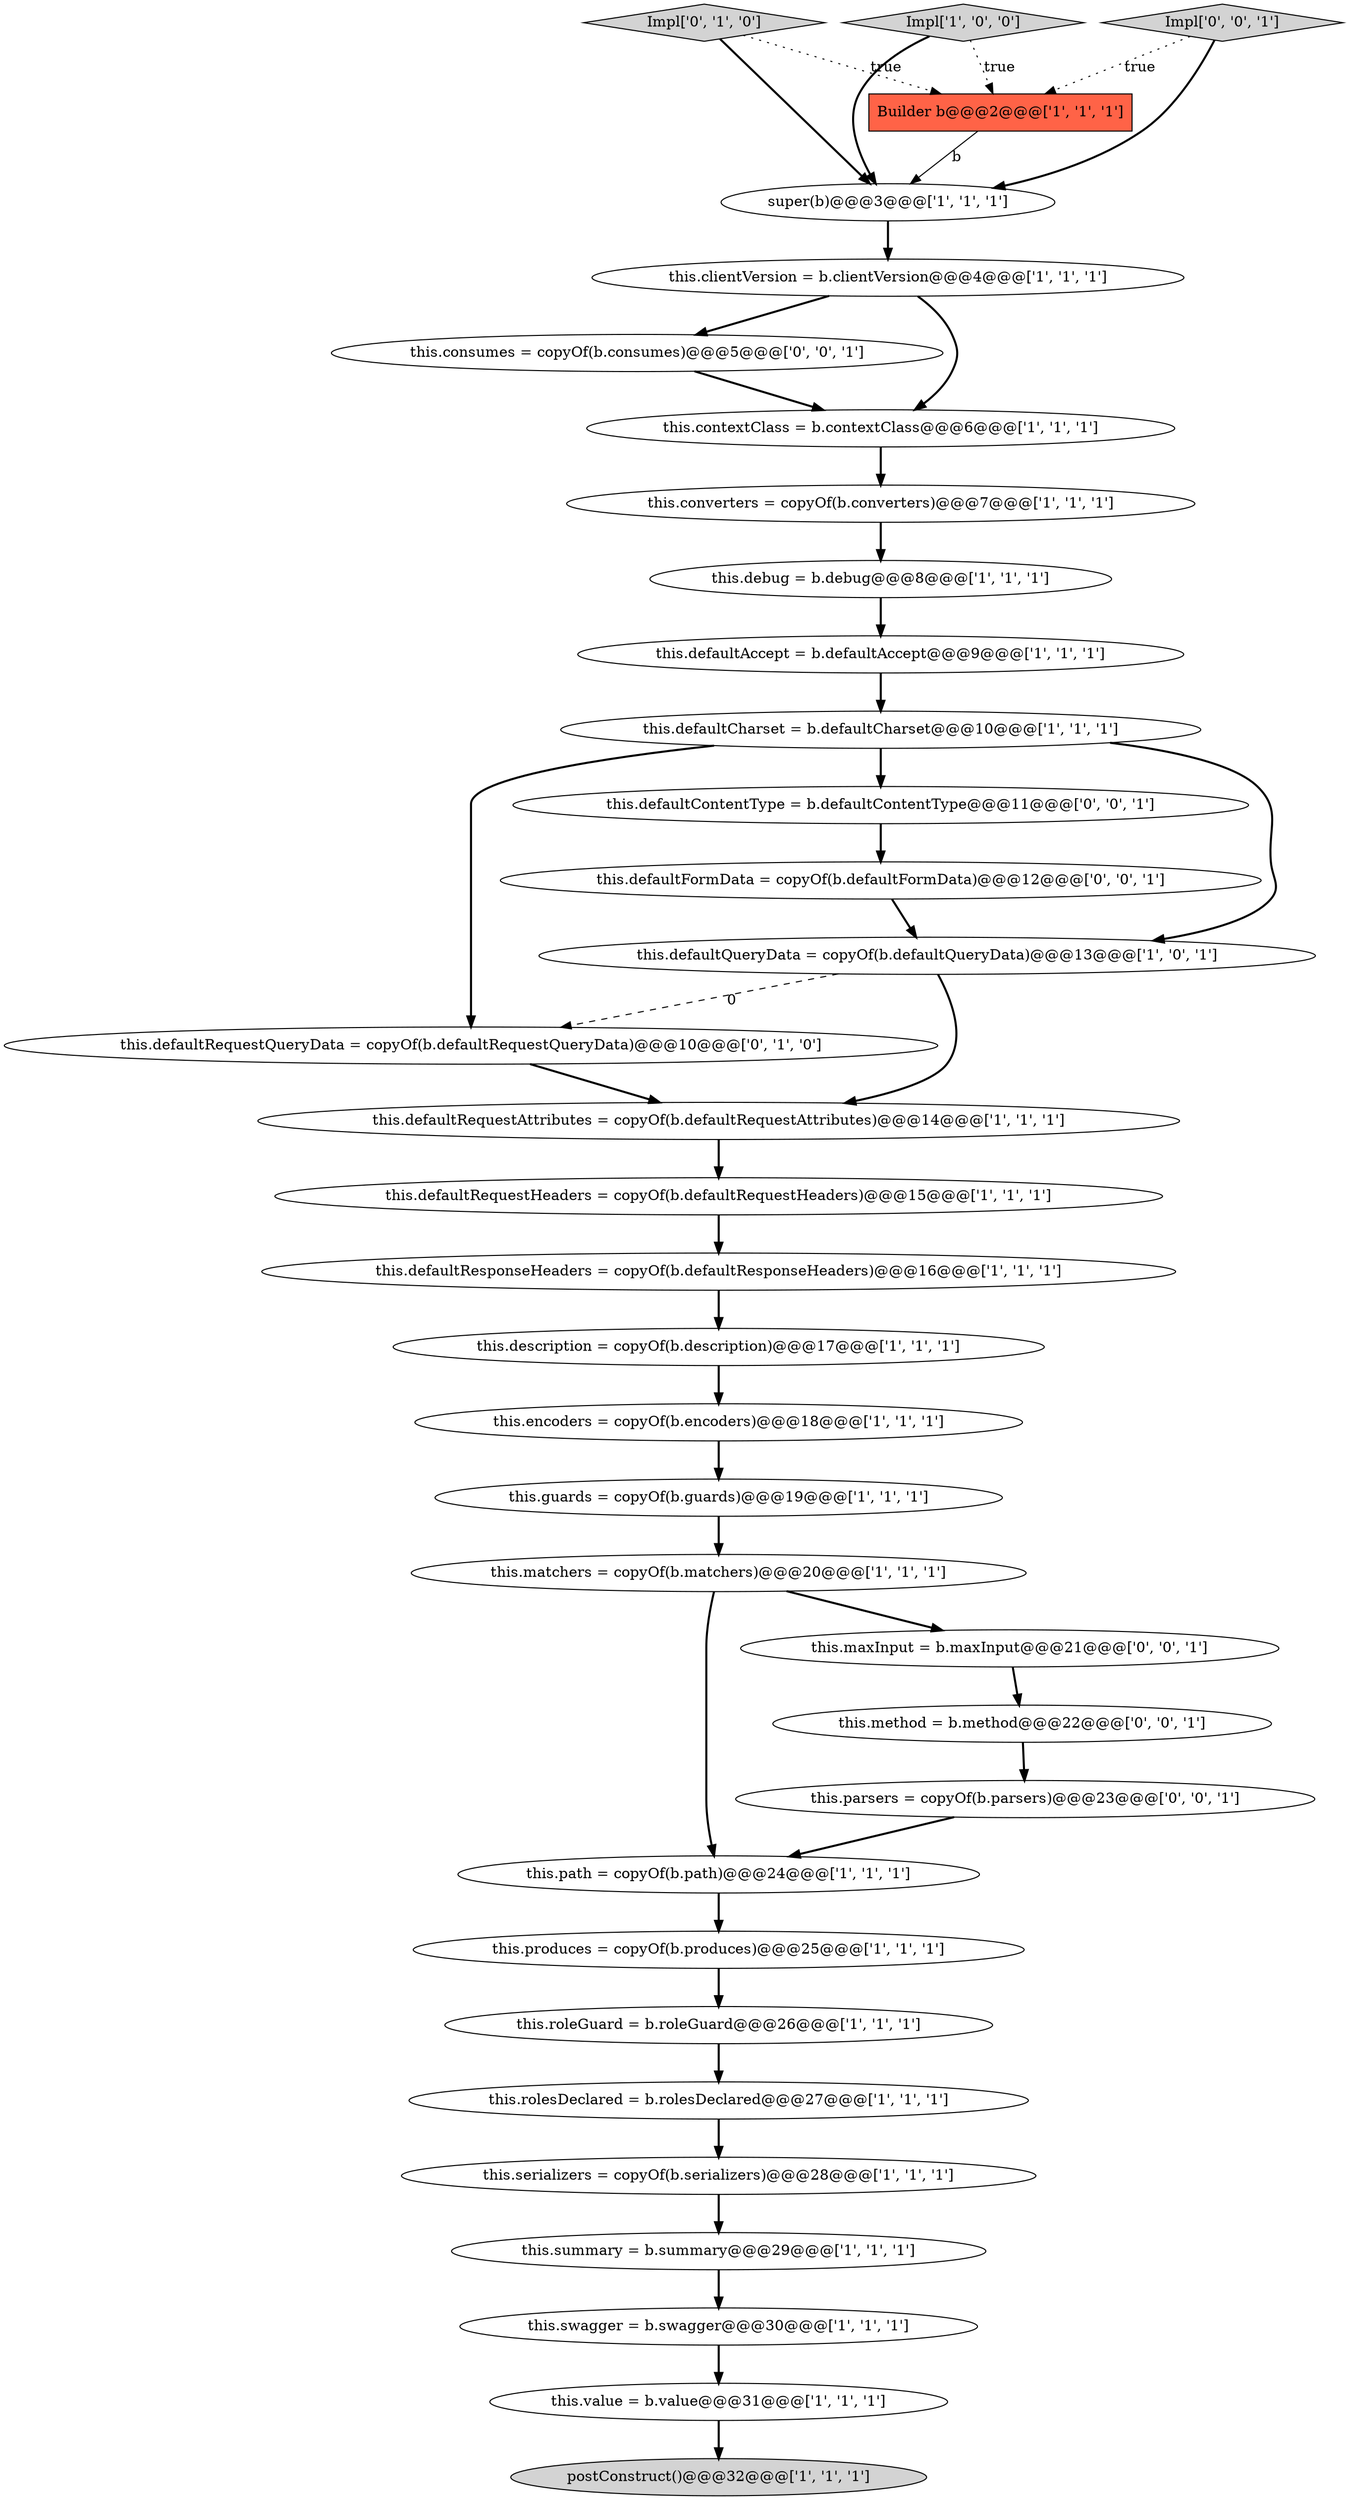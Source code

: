 digraph {
3 [style = filled, label = "this.serializers = copyOf(b.serializers)@@@28@@@['1', '1', '1']", fillcolor = white, shape = ellipse image = "AAA0AAABBB1BBB"];
5 [style = filled, label = "postConstruct()@@@32@@@['1', '1', '1']", fillcolor = lightgray, shape = ellipse image = "AAA0AAABBB1BBB"];
1 [style = filled, label = "this.defaultCharset = b.defaultCharset@@@10@@@['1', '1', '1']", fillcolor = white, shape = ellipse image = "AAA0AAABBB1BBB"];
14 [style = filled, label = "this.swagger = b.swagger@@@30@@@['1', '1', '1']", fillcolor = white, shape = ellipse image = "AAA0AAABBB1BBB"];
26 [style = filled, label = "this.defaultRequestQueryData = copyOf(b.defaultRequestQueryData)@@@10@@@['0', '1', '0']", fillcolor = white, shape = ellipse image = "AAA1AAABBB2BBB"];
20 [style = filled, label = "this.roleGuard = b.roleGuard@@@26@@@['1', '1', '1']", fillcolor = white, shape = ellipse image = "AAA0AAABBB1BBB"];
24 [style = filled, label = "this.defaultQueryData = copyOf(b.defaultQueryData)@@@13@@@['1', '0', '1']", fillcolor = white, shape = ellipse image = "AAA0AAABBB1BBB"];
11 [style = filled, label = "this.defaultRequestHeaders = copyOf(b.defaultRequestHeaders)@@@15@@@['1', '1', '1']", fillcolor = white, shape = ellipse image = "AAA0AAABBB1BBB"];
4 [style = filled, label = "super(b)@@@3@@@['1', '1', '1']", fillcolor = white, shape = ellipse image = "AAA0AAABBB1BBB"];
2 [style = filled, label = "this.matchers = copyOf(b.matchers)@@@20@@@['1', '1', '1']", fillcolor = white, shape = ellipse image = "AAA0AAABBB1BBB"];
27 [style = filled, label = "Impl['0', '1', '0']", fillcolor = lightgray, shape = diamond image = "AAA0AAABBB2BBB"];
34 [style = filled, label = "this.defaultFormData = copyOf(b.defaultFormData)@@@12@@@['0', '0', '1']", fillcolor = white, shape = ellipse image = "AAA0AAABBB3BBB"];
8 [style = filled, label = "this.defaultRequestAttributes = copyOf(b.defaultRequestAttributes)@@@14@@@['1', '1', '1']", fillcolor = white, shape = ellipse image = "AAA0AAABBB1BBB"];
15 [style = filled, label = "this.produces = copyOf(b.produces)@@@25@@@['1', '1', '1']", fillcolor = white, shape = ellipse image = "AAA0AAABBB1BBB"];
18 [style = filled, label = "this.defaultAccept = b.defaultAccept@@@9@@@['1', '1', '1']", fillcolor = white, shape = ellipse image = "AAA0AAABBB1BBB"];
28 [style = filled, label = "this.parsers = copyOf(b.parsers)@@@23@@@['0', '0', '1']", fillcolor = white, shape = ellipse image = "AAA0AAABBB3BBB"];
29 [style = filled, label = "this.defaultContentType = b.defaultContentType@@@11@@@['0', '0', '1']", fillcolor = white, shape = ellipse image = "AAA0AAABBB3BBB"];
30 [style = filled, label = "this.consumes = copyOf(b.consumes)@@@5@@@['0', '0', '1']", fillcolor = white, shape = ellipse image = "AAA0AAABBB3BBB"];
6 [style = filled, label = "this.summary = b.summary@@@29@@@['1', '1', '1']", fillcolor = white, shape = ellipse image = "AAA0AAABBB1BBB"];
9 [style = filled, label = "this.contextClass = b.contextClass@@@6@@@['1', '1', '1']", fillcolor = white, shape = ellipse image = "AAA0AAABBB1BBB"];
17 [style = filled, label = "this.defaultResponseHeaders = copyOf(b.defaultResponseHeaders)@@@16@@@['1', '1', '1']", fillcolor = white, shape = ellipse image = "AAA0AAABBB1BBB"];
23 [style = filled, label = "Builder b@@@2@@@['1', '1', '1']", fillcolor = tomato, shape = box image = "AAA0AAABBB1BBB"];
12 [style = filled, label = "this.description = copyOf(b.description)@@@17@@@['1', '1', '1']", fillcolor = white, shape = ellipse image = "AAA0AAABBB1BBB"];
22 [style = filled, label = "Impl['1', '0', '0']", fillcolor = lightgray, shape = diamond image = "AAA0AAABBB1BBB"];
10 [style = filled, label = "this.value = b.value@@@31@@@['1', '1', '1']", fillcolor = white, shape = ellipse image = "AAA0AAABBB1BBB"];
19 [style = filled, label = "this.encoders = copyOf(b.encoders)@@@18@@@['1', '1', '1']", fillcolor = white, shape = ellipse image = "AAA0AAABBB1BBB"];
7 [style = filled, label = "this.debug = b.debug@@@8@@@['1', '1', '1']", fillcolor = white, shape = ellipse image = "AAA0AAABBB1BBB"];
32 [style = filled, label = "this.maxInput = b.maxInput@@@21@@@['0', '0', '1']", fillcolor = white, shape = ellipse image = "AAA0AAABBB3BBB"];
16 [style = filled, label = "this.clientVersion = b.clientVersion@@@4@@@['1', '1', '1']", fillcolor = white, shape = ellipse image = "AAA0AAABBB1BBB"];
25 [style = filled, label = "this.rolesDeclared = b.rolesDeclared@@@27@@@['1', '1', '1']", fillcolor = white, shape = ellipse image = "AAA0AAABBB1BBB"];
21 [style = filled, label = "this.path = copyOf(b.path)@@@24@@@['1', '1', '1']", fillcolor = white, shape = ellipse image = "AAA0AAABBB1BBB"];
13 [style = filled, label = "this.guards = copyOf(b.guards)@@@19@@@['1', '1', '1']", fillcolor = white, shape = ellipse image = "AAA0AAABBB1BBB"];
31 [style = filled, label = "this.method = b.method@@@22@@@['0', '0', '1']", fillcolor = white, shape = ellipse image = "AAA0AAABBB3BBB"];
33 [style = filled, label = "Impl['0', '0', '1']", fillcolor = lightgray, shape = diamond image = "AAA0AAABBB3BBB"];
0 [style = filled, label = "this.converters = copyOf(b.converters)@@@7@@@['1', '1', '1']", fillcolor = white, shape = ellipse image = "AAA0AAABBB1BBB"];
28->21 [style = bold, label=""];
22->23 [style = dotted, label="true"];
25->3 [style = bold, label=""];
26->8 [style = bold, label=""];
33->4 [style = bold, label=""];
21->15 [style = bold, label=""];
4->16 [style = bold, label=""];
27->4 [style = bold, label=""];
0->7 [style = bold, label=""];
7->18 [style = bold, label=""];
34->24 [style = bold, label=""];
30->9 [style = bold, label=""];
1->29 [style = bold, label=""];
17->12 [style = bold, label=""];
9->0 [style = bold, label=""];
11->17 [style = bold, label=""];
1->24 [style = bold, label=""];
19->13 [style = bold, label=""];
3->6 [style = bold, label=""];
20->25 [style = bold, label=""];
8->11 [style = bold, label=""];
29->34 [style = bold, label=""];
23->4 [style = solid, label="b"];
6->14 [style = bold, label=""];
24->26 [style = dashed, label="0"];
32->31 [style = bold, label=""];
12->19 [style = bold, label=""];
2->32 [style = bold, label=""];
22->4 [style = bold, label=""];
15->20 [style = bold, label=""];
1->26 [style = bold, label=""];
18->1 [style = bold, label=""];
27->23 [style = dotted, label="true"];
16->30 [style = bold, label=""];
24->8 [style = bold, label=""];
13->2 [style = bold, label=""];
14->10 [style = bold, label=""];
31->28 [style = bold, label=""];
10->5 [style = bold, label=""];
2->21 [style = bold, label=""];
33->23 [style = dotted, label="true"];
16->9 [style = bold, label=""];
}

